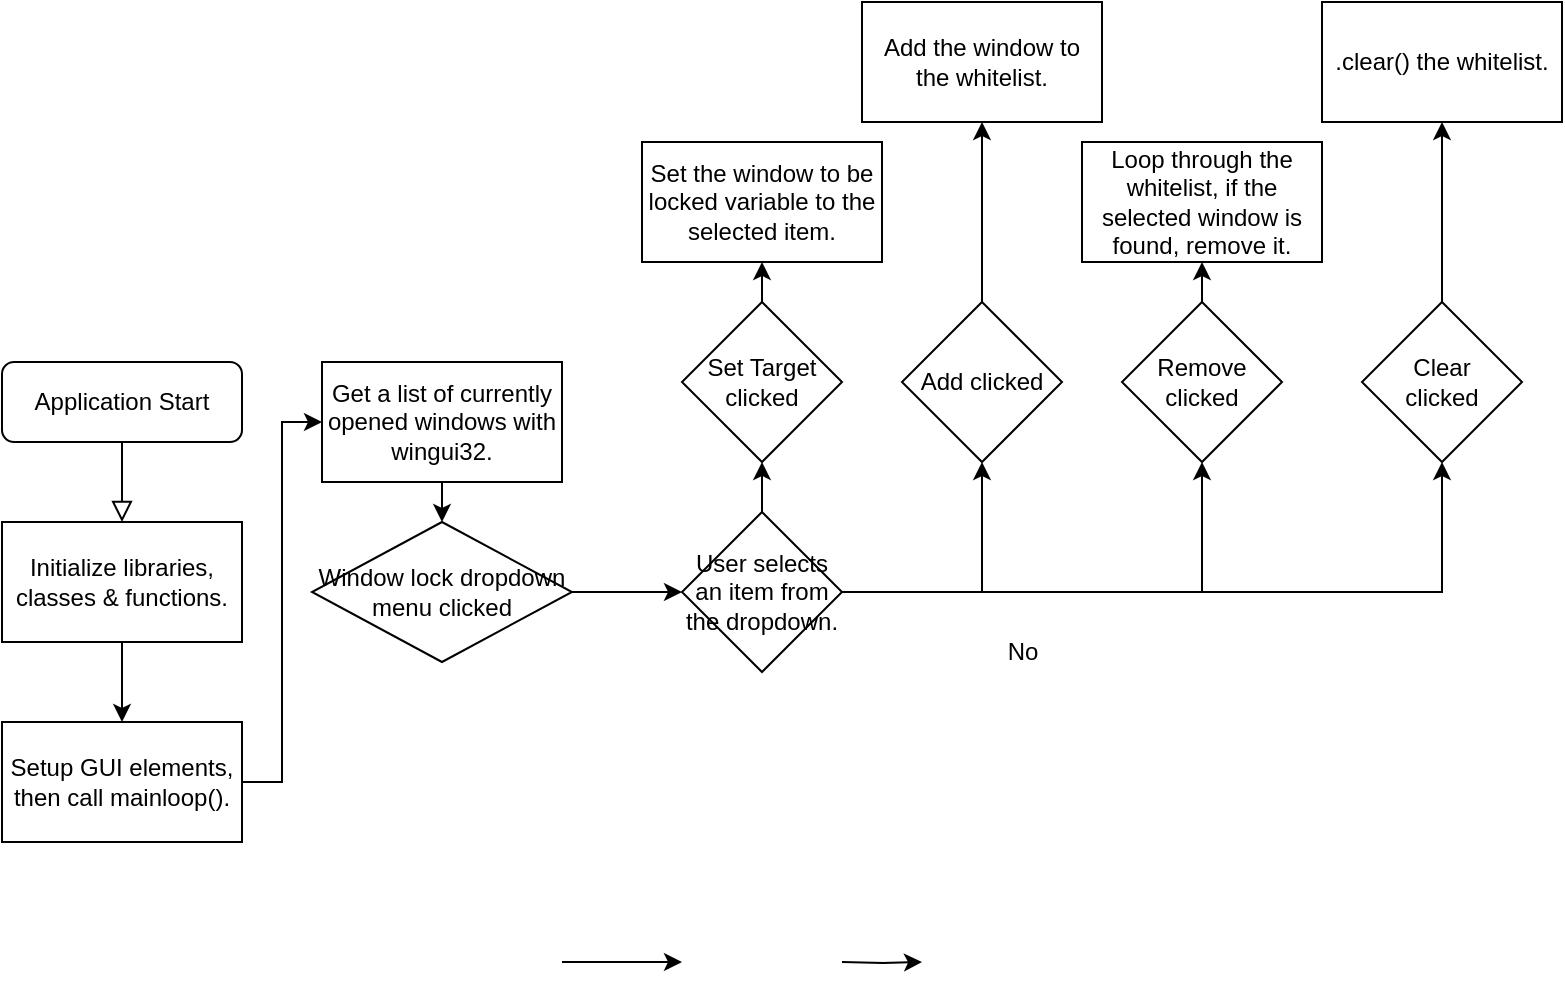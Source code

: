<mxfile version="21.3.7" type="github">
  <diagram id="C5RBs43oDa-KdzZeNtuy" name="Page-1">
    <mxGraphModel dx="1050" dy="1750" grid="1" gridSize="10" guides="1" tooltips="1" connect="1" arrows="1" fold="1" page="1" pageScale="1" pageWidth="827" pageHeight="1169" math="0" shadow="0">
      <root>
        <mxCell id="WIyWlLk6GJQsqaUBKTNV-0" />
        <mxCell id="WIyWlLk6GJQsqaUBKTNV-1" parent="WIyWlLk6GJQsqaUBKTNV-0" />
        <mxCell id="WIyWlLk6GJQsqaUBKTNV-2" value="" style="rounded=0;html=1;jettySize=auto;orthogonalLoop=1;fontSize=11;endArrow=block;endFill=0;endSize=8;strokeWidth=1;shadow=0;labelBackgroundColor=none;edgeStyle=orthogonalEdgeStyle;entryX=0.5;entryY=0;entryDx=0;entryDy=0;" parent="WIyWlLk6GJQsqaUBKTNV-1" source="WIyWlLk6GJQsqaUBKTNV-3" target="ONqXHzlkg5QWg_Vlz0t2-0" edge="1">
          <mxGeometry relative="1" as="geometry" />
        </mxCell>
        <mxCell id="WIyWlLk6GJQsqaUBKTNV-3" value="Application Start" style="rounded=1;whiteSpace=wrap;html=1;fontSize=12;glass=0;strokeWidth=1;shadow=0;" parent="WIyWlLk6GJQsqaUBKTNV-1" vertex="1">
          <mxGeometry x="20" y="20" width="120" height="40" as="geometry" />
        </mxCell>
        <mxCell id="ONqXHzlkg5QWg_Vlz0t2-5" style="edgeStyle=orthogonalEdgeStyle;rounded=0;orthogonalLoop=1;jettySize=auto;html=1;exitX=0.5;exitY=1;exitDx=0;exitDy=0;entryX=0.5;entryY=0;entryDx=0;entryDy=0;" parent="WIyWlLk6GJQsqaUBKTNV-1" source="ONqXHzlkg5QWg_Vlz0t2-0" target="ONqXHzlkg5QWg_Vlz0t2-4" edge="1">
          <mxGeometry relative="1" as="geometry" />
        </mxCell>
        <mxCell id="ONqXHzlkg5QWg_Vlz0t2-0" value="Initialize libraries, classes &amp;amp; functions." style="rounded=0;whiteSpace=wrap;html=1;" parent="WIyWlLk6GJQsqaUBKTNV-1" vertex="1">
          <mxGeometry x="20" y="100" width="120" height="60" as="geometry" />
        </mxCell>
        <mxCell id="SaKngRvGoXoMuEYDzSeR-5" style="edgeStyle=orthogonalEdgeStyle;rounded=0;orthogonalLoop=1;jettySize=auto;html=1;exitX=1;exitY=0.5;exitDx=0;exitDy=0;entryX=0;entryY=0.5;entryDx=0;entryDy=0;" edge="1" parent="WIyWlLk6GJQsqaUBKTNV-1" source="ONqXHzlkg5QWg_Vlz0t2-4" target="ONqXHzlkg5QWg_Vlz0t2-11">
          <mxGeometry relative="1" as="geometry" />
        </mxCell>
        <mxCell id="ONqXHzlkg5QWg_Vlz0t2-4" value="Setup GUI elements, then call mainloop()." style="rounded=0;whiteSpace=wrap;html=1;" parent="WIyWlLk6GJQsqaUBKTNV-1" vertex="1">
          <mxGeometry x="20" y="200" width="120" height="60" as="geometry" />
        </mxCell>
        <mxCell id="SaKngRvGoXoMuEYDzSeR-23" style="edgeStyle=orthogonalEdgeStyle;rounded=0;orthogonalLoop=1;jettySize=auto;html=1;exitX=1;exitY=0.5;exitDx=0;exitDy=0;entryX=0;entryY=0.5;entryDx=0;entryDy=0;" edge="1" parent="WIyWlLk6GJQsqaUBKTNV-1" source="ONqXHzlkg5QWg_Vlz0t2-8" target="ONqXHzlkg5QWg_Vlz0t2-13">
          <mxGeometry relative="1" as="geometry" />
        </mxCell>
        <mxCell id="ONqXHzlkg5QWg_Vlz0t2-8" value="Window lock dropdown menu clicked" style="rhombus;whiteSpace=wrap;html=1;" parent="WIyWlLk6GJQsqaUBKTNV-1" vertex="1">
          <mxGeometry x="175" y="100" width="130" height="70" as="geometry" />
        </mxCell>
        <mxCell id="SaKngRvGoXoMuEYDzSeR-22" style="edgeStyle=orthogonalEdgeStyle;rounded=0;orthogonalLoop=1;jettySize=auto;html=1;exitX=0.5;exitY=1;exitDx=0;exitDy=0;entryX=0.5;entryY=0;entryDx=0;entryDy=0;" edge="1" parent="WIyWlLk6GJQsqaUBKTNV-1" source="ONqXHzlkg5QWg_Vlz0t2-11" target="ONqXHzlkg5QWg_Vlz0t2-8">
          <mxGeometry relative="1" as="geometry" />
        </mxCell>
        <mxCell id="ONqXHzlkg5QWg_Vlz0t2-11" value="Get a list of currently opened windows with wingui32." style="rounded=0;whiteSpace=wrap;html=1;" parent="WIyWlLk6GJQsqaUBKTNV-1" vertex="1">
          <mxGeometry x="180" y="20" width="120" height="60" as="geometry" />
        </mxCell>
        <mxCell id="SaKngRvGoXoMuEYDzSeR-24" style="edgeStyle=orthogonalEdgeStyle;rounded=0;orthogonalLoop=1;jettySize=auto;html=1;exitX=0.5;exitY=0;exitDx=0;exitDy=0;" edge="1" parent="WIyWlLk6GJQsqaUBKTNV-1" source="ONqXHzlkg5QWg_Vlz0t2-13">
          <mxGeometry relative="1" as="geometry">
            <mxPoint x="400" y="70" as="targetPoint" />
          </mxGeometry>
        </mxCell>
        <mxCell id="SaKngRvGoXoMuEYDzSeR-28" style="edgeStyle=orthogonalEdgeStyle;rounded=0;orthogonalLoop=1;jettySize=auto;html=1;exitX=1;exitY=0.5;exitDx=0;exitDy=0;entryX=0.5;entryY=1;entryDx=0;entryDy=0;" edge="1" parent="WIyWlLk6GJQsqaUBKTNV-1" source="ONqXHzlkg5QWg_Vlz0t2-13" target="SaKngRvGoXoMuEYDzSeR-27">
          <mxGeometry relative="1" as="geometry" />
        </mxCell>
        <mxCell id="SaKngRvGoXoMuEYDzSeR-31" style="edgeStyle=orthogonalEdgeStyle;rounded=0;orthogonalLoop=1;jettySize=auto;html=1;exitX=1;exitY=0.5;exitDx=0;exitDy=0;entryX=0.5;entryY=1;entryDx=0;entryDy=0;" edge="1" parent="WIyWlLk6GJQsqaUBKTNV-1" source="ONqXHzlkg5QWg_Vlz0t2-13" target="SaKngRvGoXoMuEYDzSeR-29">
          <mxGeometry relative="1" as="geometry" />
        </mxCell>
        <mxCell id="SaKngRvGoXoMuEYDzSeR-32" style="edgeStyle=orthogonalEdgeStyle;rounded=0;orthogonalLoop=1;jettySize=auto;html=1;exitX=1;exitY=0.5;exitDx=0;exitDy=0;entryX=0.5;entryY=1;entryDx=0;entryDy=0;" edge="1" parent="WIyWlLk6GJQsqaUBKTNV-1" source="ONqXHzlkg5QWg_Vlz0t2-13" target="SaKngRvGoXoMuEYDzSeR-30">
          <mxGeometry relative="1" as="geometry" />
        </mxCell>
        <mxCell id="ONqXHzlkg5QWg_Vlz0t2-13" value="User selects an item from the dropdown." style="rhombus;whiteSpace=wrap;html=1;" parent="WIyWlLk6GJQsqaUBKTNV-1" vertex="1">
          <mxGeometry x="360" y="95" width="80" height="80" as="geometry" />
        </mxCell>
        <mxCell id="ONqXHzlkg5QWg_Vlz0t2-15" value="Set the window to be locked variable to the selected item." style="rounded=0;whiteSpace=wrap;html=1;" parent="WIyWlLk6GJQsqaUBKTNV-1" vertex="1">
          <mxGeometry x="340" y="-90" width="120" height="60" as="geometry" />
        </mxCell>
        <mxCell id="ONqXHzlkg5QWg_Vlz0t2-18" style="edgeStyle=orthogonalEdgeStyle;rounded=0;orthogonalLoop=1;jettySize=auto;html=1;entryX=0;entryY=0.5;entryDx=0;entryDy=0;" parent="WIyWlLk6GJQsqaUBKTNV-1" target="ONqXHzlkg5QWg_Vlz0t2-19" edge="1">
          <mxGeometry relative="1" as="geometry">
            <mxPoint x="360" y="320" as="targetPoint" />
            <mxPoint x="300" y="320" as="sourcePoint" />
          </mxGeometry>
        </mxCell>
        <mxCell id="ONqXHzlkg5QWg_Vlz0t2-20" style="edgeStyle=orthogonalEdgeStyle;rounded=0;orthogonalLoop=1;jettySize=auto;html=1;exitX=1;exitY=0.5;exitDx=0;exitDy=0;entryX=0;entryY=0.5;entryDx=0;entryDy=0;" parent="WIyWlLk6GJQsqaUBKTNV-1" target="ONqXHzlkg5QWg_Vlz0t2-22" edge="1">
          <mxGeometry relative="1" as="geometry">
            <mxPoint x="480" y="320" as="targetPoint" />
            <mxPoint x="440" y="320" as="sourcePoint" />
          </mxGeometry>
        </mxCell>
        <mxCell id="ONqXHzlkg5QWg_Vlz0t2-44" style="edgeStyle=orthogonalEdgeStyle;rounded=0;orthogonalLoop=1;jettySize=auto;html=1;exitX=1;exitY=0.5;exitDx=0;exitDy=0;" parent="WIyWlLk6GJQsqaUBKTNV-1" target="ONqXHzlkg5QWg_Vlz0t2-43" edge="1">
          <mxGeometry relative="1" as="geometry">
            <mxPoint x="580" y="320" as="sourcePoint" />
          </mxGeometry>
        </mxCell>
        <mxCell id="ONqXHzlkg5QWg_Vlz0t2-41" value="No" style="text;html=1;align=center;verticalAlign=middle;resizable=0;points=[];autosize=1;strokeColor=none;fillColor=none;" parent="WIyWlLk6GJQsqaUBKTNV-1" vertex="1">
          <mxGeometry x="510" y="150" width="40" height="30" as="geometry" />
        </mxCell>
        <mxCell id="SaKngRvGoXoMuEYDzSeR-26" style="edgeStyle=orthogonalEdgeStyle;rounded=0;orthogonalLoop=1;jettySize=auto;html=1;exitX=0.5;exitY=0;exitDx=0;exitDy=0;entryX=0.5;entryY=1;entryDx=0;entryDy=0;" edge="1" parent="WIyWlLk6GJQsqaUBKTNV-1" source="SaKngRvGoXoMuEYDzSeR-25" target="ONqXHzlkg5QWg_Vlz0t2-15">
          <mxGeometry relative="1" as="geometry" />
        </mxCell>
        <mxCell id="SaKngRvGoXoMuEYDzSeR-25" value="Set Target&lt;br&gt;clicked" style="rhombus;whiteSpace=wrap;html=1;" vertex="1" parent="WIyWlLk6GJQsqaUBKTNV-1">
          <mxGeometry x="360" y="-10" width="80" height="80" as="geometry" />
        </mxCell>
        <mxCell id="SaKngRvGoXoMuEYDzSeR-38" style="edgeStyle=orthogonalEdgeStyle;rounded=0;orthogonalLoop=1;jettySize=auto;html=1;exitX=0.5;exitY=0;exitDx=0;exitDy=0;entryX=0.5;entryY=1;entryDx=0;entryDy=0;" edge="1" parent="WIyWlLk6GJQsqaUBKTNV-1" source="SaKngRvGoXoMuEYDzSeR-27" target="SaKngRvGoXoMuEYDzSeR-33">
          <mxGeometry relative="1" as="geometry" />
        </mxCell>
        <mxCell id="SaKngRvGoXoMuEYDzSeR-27" value="Add clicked" style="rhombus;whiteSpace=wrap;html=1;" vertex="1" parent="WIyWlLk6GJQsqaUBKTNV-1">
          <mxGeometry x="470" y="-10" width="80" height="80" as="geometry" />
        </mxCell>
        <mxCell id="SaKngRvGoXoMuEYDzSeR-37" style="edgeStyle=orthogonalEdgeStyle;rounded=0;orthogonalLoop=1;jettySize=auto;html=1;exitX=0.5;exitY=0;exitDx=0;exitDy=0;entryX=0.5;entryY=1;entryDx=0;entryDy=0;" edge="1" parent="WIyWlLk6GJQsqaUBKTNV-1" source="SaKngRvGoXoMuEYDzSeR-29" target="SaKngRvGoXoMuEYDzSeR-34">
          <mxGeometry relative="1" as="geometry" />
        </mxCell>
        <mxCell id="SaKngRvGoXoMuEYDzSeR-29" value="Remove&lt;br&gt;clicked" style="rhombus;whiteSpace=wrap;html=1;" vertex="1" parent="WIyWlLk6GJQsqaUBKTNV-1">
          <mxGeometry x="580" y="-10" width="80" height="80" as="geometry" />
        </mxCell>
        <mxCell id="SaKngRvGoXoMuEYDzSeR-36" style="edgeStyle=orthogonalEdgeStyle;rounded=0;orthogonalLoop=1;jettySize=auto;html=1;exitX=0.5;exitY=0;exitDx=0;exitDy=0;entryX=0.5;entryY=1;entryDx=0;entryDy=0;" edge="1" parent="WIyWlLk6GJQsqaUBKTNV-1" source="SaKngRvGoXoMuEYDzSeR-30" target="SaKngRvGoXoMuEYDzSeR-35">
          <mxGeometry relative="1" as="geometry" />
        </mxCell>
        <mxCell id="SaKngRvGoXoMuEYDzSeR-30" value="Clear&lt;br&gt;clicked" style="rhombus;whiteSpace=wrap;html=1;" vertex="1" parent="WIyWlLk6GJQsqaUBKTNV-1">
          <mxGeometry x="700" y="-10" width="80" height="80" as="geometry" />
        </mxCell>
        <mxCell id="SaKngRvGoXoMuEYDzSeR-33" value="Add the window to the whitelist." style="rounded=0;whiteSpace=wrap;html=1;" vertex="1" parent="WIyWlLk6GJQsqaUBKTNV-1">
          <mxGeometry x="450" y="-160" width="120" height="60" as="geometry" />
        </mxCell>
        <mxCell id="SaKngRvGoXoMuEYDzSeR-34" value="Loop through the whitelist, if the selected window is found, remove it." style="rounded=0;whiteSpace=wrap;html=1;" vertex="1" parent="WIyWlLk6GJQsqaUBKTNV-1">
          <mxGeometry x="560" y="-90" width="120" height="60" as="geometry" />
        </mxCell>
        <mxCell id="SaKngRvGoXoMuEYDzSeR-35" value=".clear() the whitelist." style="rounded=0;whiteSpace=wrap;html=1;" vertex="1" parent="WIyWlLk6GJQsqaUBKTNV-1">
          <mxGeometry x="680" y="-160" width="120" height="60" as="geometry" />
        </mxCell>
      </root>
    </mxGraphModel>
  </diagram>
</mxfile>
